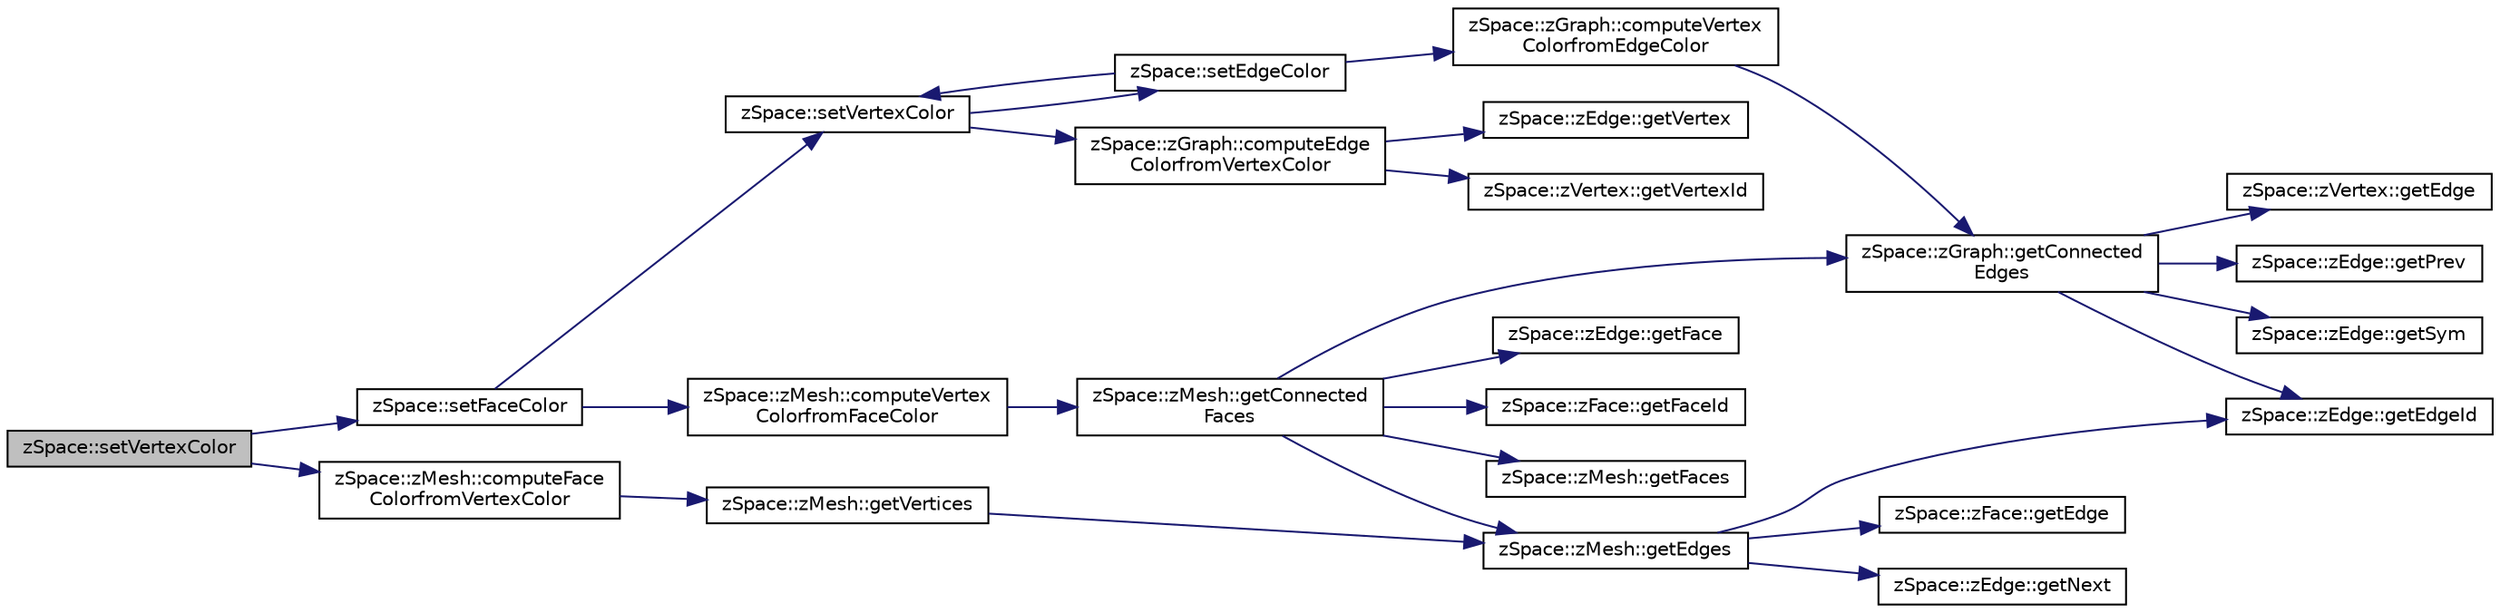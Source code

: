 digraph "zSpace::setVertexColor"
{
  edge [fontname="Helvetica",fontsize="10",labelfontname="Helvetica",labelfontsize="10"];
  node [fontname="Helvetica",fontsize="10",shape=record];
  rankdir="LR";
  Node176 [label="zSpace::setVertexColor",height=0.2,width=0.4,color="black", fillcolor="grey75", style="filled", fontcolor="black"];
  Node176 -> Node177 [color="midnightblue",fontsize="10",style="solid",fontname="Helvetica"];
  Node177 [label="zSpace::setFaceColor",height=0.2,width=0.4,color="black", fillcolor="white", style="filled",URL="$group__z_mesh_utilities.html#ga3dc508ddd0979a3c05704b3a5f8c724e",tooltip="This method sets face color of all the faces to the input color. "];
  Node177 -> Node178 [color="midnightblue",fontsize="10",style="solid",fontname="Helvetica"];
  Node178 [label="zSpace::setVertexColor",height=0.2,width=0.4,color="black", fillcolor="white", style="filled",URL="$group__z_graph_utilities.html#ga7cd47e65d56a0587e3ca4babd1c233e3",tooltip="This method sets vertex color of all the vertices to the input color. "];
  Node178 -> Node179 [color="midnightblue",fontsize="10",style="solid",fontname="Helvetica"];
  Node179 [label="zSpace::setEdgeColor",height=0.2,width=0.4,color="black", fillcolor="white", style="filled",URL="$group__z_graph_utilities.html#ga2ef9ee7a2c33012bc55bc2592fa6ffdb",tooltip="This method sets edge color of all the edges to the input color. "];
  Node179 -> Node178 [color="midnightblue",fontsize="10",style="solid",fontname="Helvetica"];
  Node179 -> Node180 [color="midnightblue",fontsize="10",style="solid",fontname="Helvetica"];
  Node180 [label="zSpace::zGraph::computeVertex\lColorfromEdgeColor",height=0.2,width=0.4,color="black", fillcolor="white", style="filled",URL="$classz_space_1_1z_graph.html#a654f5d383500ccf87c9c7f87bc8301c4",tooltip="This method computes the vertex colors based on the face colors. "];
  Node180 -> Node181 [color="midnightblue",fontsize="10",style="solid",fontname="Helvetica"];
  Node181 [label="zSpace::zGraph::getConnected\lEdges",height=0.2,width=0.4,color="black", fillcolor="white", style="filled",URL="$classz_space_1_1z_graph.html#ab623e9a3bfc70e1f140b911cb0645bd2",tooltip="This method gets the edges connected to input zVertex or zEdge. "];
  Node181 -> Node182 [color="midnightblue",fontsize="10",style="solid",fontname="Helvetica"];
  Node182 [label="zSpace::zVertex::getEdge",height=0.2,width=0.4,color="black", fillcolor="white", style="filled",URL="$classz_space_1_1z_vertex.html#a7d187864963f642666b8c3bcfecee6e9",tooltip="This method returns the associated edge of current zVertex. "];
  Node181 -> Node183 [color="midnightblue",fontsize="10",style="solid",fontname="Helvetica"];
  Node183 [label="zSpace::zEdge::getEdgeId",height=0.2,width=0.4,color="black", fillcolor="white", style="filled",URL="$classz_space_1_1z_edge.html#acd6947ccba055fa6c31d6d386fe68e12",tooltip="This method returns the edgeId of current zEdge. "];
  Node181 -> Node184 [color="midnightblue",fontsize="10",style="solid",fontname="Helvetica"];
  Node184 [label="zSpace::zEdge::getPrev",height=0.2,width=0.4,color="black", fillcolor="white", style="filled",URL="$classz_space_1_1z_edge.html#a01d9d153f7c5ec381474e815384f7d30",tooltip="This method returns the previous edge of current zEdge. "];
  Node181 -> Node185 [color="midnightblue",fontsize="10",style="solid",fontname="Helvetica"];
  Node185 [label="zSpace::zEdge::getSym",height=0.2,width=0.4,color="black", fillcolor="white", style="filled",URL="$classz_space_1_1z_edge.html#a461679ac74cc371ad32e94092848f536",tooltip="This method returns the symmetry edge of current zEdge. "];
  Node178 -> Node186 [color="midnightblue",fontsize="10",style="solid",fontname="Helvetica"];
  Node186 [label="zSpace::zGraph::computeEdge\lColorfromVertexColor",height=0.2,width=0.4,color="black", fillcolor="white", style="filled",URL="$classz_space_1_1z_graph.html#a9d24b6ca7f58c16f1284671797267f21",tooltip="This method computes the Edge colors based on the vertex colors. "];
  Node186 -> Node187 [color="midnightblue",fontsize="10",style="solid",fontname="Helvetica"];
  Node187 [label="zSpace::zEdge::getVertex",height=0.2,width=0.4,color="black", fillcolor="white", style="filled",URL="$classz_space_1_1z_edge.html#a07c082aa54f78145fdcd5e5e4bb889f1",tooltip="This method returns the vertex pointed to by the current zEdge. "];
  Node186 -> Node188 [color="midnightblue",fontsize="10",style="solid",fontname="Helvetica"];
  Node188 [label="zSpace::zVertex::getVertexId",height=0.2,width=0.4,color="black", fillcolor="white", style="filled",URL="$classz_space_1_1z_vertex.html#ae6637ab378719b6c68c8237777fd065e",tooltip="This method returns the vertexId of current zVertex. "];
  Node177 -> Node189 [color="midnightblue",fontsize="10",style="solid",fontname="Helvetica"];
  Node189 [label="zSpace::zMesh::computeVertex\lColorfromFaceColor",height=0.2,width=0.4,color="black", fillcolor="white", style="filled",URL="$classz_space_1_1z_mesh.html#ae519ccec31ffee9fa16596724e04130c",tooltip="This method computes the vertex colors based on the face colors. "];
  Node189 -> Node190 [color="midnightblue",fontsize="10",style="solid",fontname="Helvetica"];
  Node190 [label="zSpace::zMesh::getConnected\lFaces",height=0.2,width=0.4,color="black", fillcolor="white", style="filled",URL="$classz_space_1_1z_mesh.html#af37006a17bd4e6945860281a4cbef861",tooltip="This method gets the faces connected to input zVertex or zFace. "];
  Node190 -> Node181 [color="midnightblue",fontsize="10",style="solid",fontname="Helvetica"];
  Node190 -> Node191 [color="midnightblue",fontsize="10",style="solid",fontname="Helvetica"];
  Node191 [label="zSpace::zEdge::getFace",height=0.2,width=0.4,color="black", fillcolor="white", style="filled",URL="$classz_space_1_1z_edge.html#a5646e5bc6a828a39ea287c3c78cfefc9",tooltip="This method returns the face pointed to by the current zEdge. "];
  Node190 -> Node192 [color="midnightblue",fontsize="10",style="solid",fontname="Helvetica"];
  Node192 [label="zSpace::zFace::getFaceId",height=0.2,width=0.4,color="black", fillcolor="white", style="filled",URL="$classz_space_1_1z_face.html#a117849660e4f7f800a8562a61964c8e9",tooltip="This method returns the faceId of current zFace. "];
  Node190 -> Node193 [color="midnightblue",fontsize="10",style="solid",fontname="Helvetica"];
  Node193 [label="zSpace::zMesh::getEdges",height=0.2,width=0.4,color="black", fillcolor="white", style="filled",URL="$classz_space_1_1z_mesh.html#aa705d823873a948a1b62723f24a921b2",tooltip="This method gets the edges of a zFace. "];
  Node193 -> Node194 [color="midnightblue",fontsize="10",style="solid",fontname="Helvetica"];
  Node194 [label="zSpace::zFace::getEdge",height=0.2,width=0.4,color="black", fillcolor="white", style="filled",URL="$classz_space_1_1z_face.html#a69a14a515b179226aad1cbc3d7663163",tooltip="This method returns the associated edge of current zFace. "];
  Node193 -> Node183 [color="midnightblue",fontsize="10",style="solid",fontname="Helvetica"];
  Node193 -> Node195 [color="midnightblue",fontsize="10",style="solid",fontname="Helvetica"];
  Node195 [label="zSpace::zEdge::getNext",height=0.2,width=0.4,color="black", fillcolor="white", style="filled",URL="$classz_space_1_1z_edge.html#a3bce594c06fc4450ce8af3c0b98e2ae3",tooltip="This method returns the next edge of current zEdge. "];
  Node190 -> Node196 [color="midnightblue",fontsize="10",style="solid",fontname="Helvetica"];
  Node196 [label="zSpace::zMesh::getFaces",height=0.2,width=0.4,color="black", fillcolor="white", style="filled",URL="$classz_space_1_1z_mesh.html#a54de57657a7d157447b019fab56e2765",tooltip="This method gets the faces attached to input zEdge. "];
  Node176 -> Node197 [color="midnightblue",fontsize="10",style="solid",fontname="Helvetica"];
  Node197 [label="zSpace::zMesh::computeFace\lColorfromVertexColor",height=0.2,width=0.4,color="black", fillcolor="white", style="filled",URL="$classz_space_1_1z_mesh.html#a89641aad9a7a872cef9eb34ccff09269",tooltip="This method computes the face colors based on the vertex colors. "];
  Node197 -> Node198 [color="midnightblue",fontsize="10",style="solid",fontname="Helvetica"];
  Node198 [label="zSpace::zMesh::getVertices",height=0.2,width=0.4,color="black", fillcolor="white", style="filled",URL="$classz_space_1_1z_mesh.html#aa3010b8075e42f14efd4c3605085093b",tooltip="This method gets the vertices attached to input zEdge or zFace. "];
  Node198 -> Node193 [color="midnightblue",fontsize="10",style="solid",fontname="Helvetica"];
}
